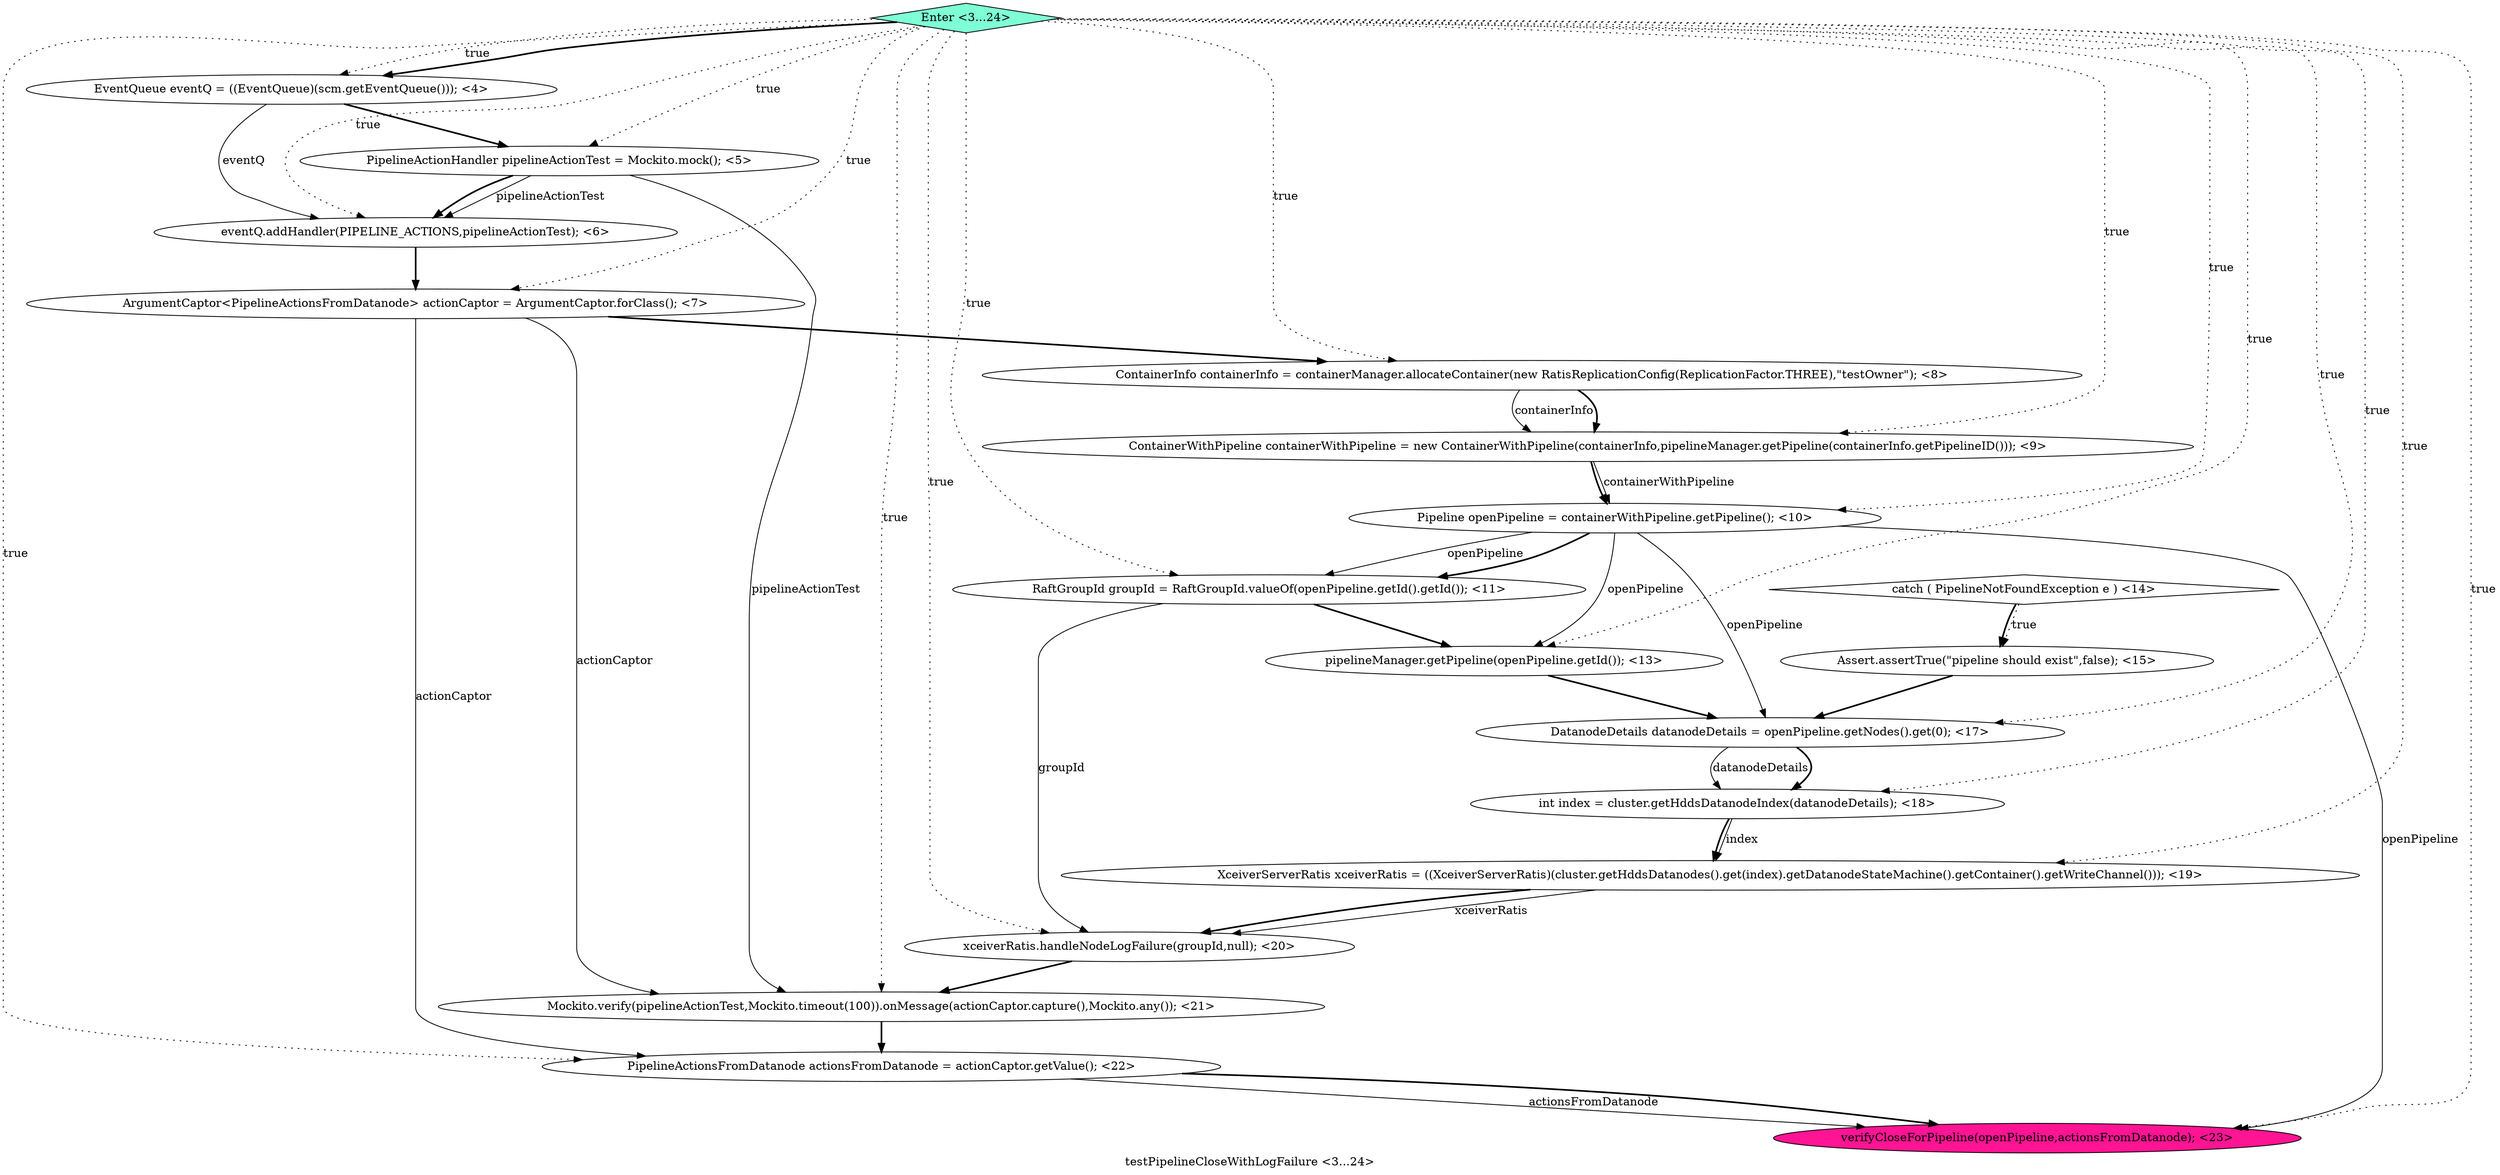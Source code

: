 digraph PDG {
label = "testPipelineCloseWithLogFailure <3...24>";
0.5 [style = filled, label = "ContainerWithPipeline containerWithPipeline = new ContainerWithPipeline(containerInfo,pipelineManager.getPipeline(containerInfo.getPipelineID())); <9>", fillcolor = white, shape = ellipse];
0.1 [style = filled, label = "PipelineActionHandler pipelineActionTest = Mockito.mock(); <5>", fillcolor = white, shape = ellipse];
0.14 [style = filled, label = "xceiverRatis.handleNodeLogFailure(groupId,null); <20>", fillcolor = white, shape = ellipse];
0.4 [style = filled, label = "ContainerInfo containerInfo = containerManager.allocateContainer(new RatisReplicationConfig(ReplicationFactor.THREE),\"testOwner\"); <8>", fillcolor = white, shape = ellipse];
0.0 [style = filled, label = "EventQueue eventQ = ((EventQueue)(scm.getEventQueue())); <4>", fillcolor = white, shape = ellipse];
0.9 [style = filled, label = "catch ( PipelineNotFoundException e ) <14>", fillcolor = white, shape = diamond];
0.17 [style = filled, label = "verifyCloseForPipeline(openPipeline,actionsFromDatanode); <23>", fillcolor = deeppink, shape = ellipse];
0.6 [style = filled, label = "Pipeline openPipeline = containerWithPipeline.getPipeline(); <10>", fillcolor = white, shape = ellipse];
0.18 [style = filled, label = "Enter <3...24>", fillcolor = aquamarine, shape = diamond];
0.8 [style = filled, label = "pipelineManager.getPipeline(openPipeline.getId()); <13>", fillcolor = white, shape = ellipse];
0.10 [style = filled, label = "Assert.assertTrue(\"pipeline should exist\",false); <15>", fillcolor = white, shape = ellipse];
0.3 [style = filled, label = "ArgumentCaptor<PipelineActionsFromDatanode> actionCaptor = ArgumentCaptor.forClass(); <7>", fillcolor = white, shape = ellipse];
0.11 [style = filled, label = "DatanodeDetails datanodeDetails = openPipeline.getNodes().get(0); <17>", fillcolor = white, shape = ellipse];
0.13 [style = filled, label = "XceiverServerRatis xceiverRatis = ((XceiverServerRatis)(cluster.getHddsDatanodes().get(index).getDatanodeStateMachine().getContainer().getWriteChannel())); <19>", fillcolor = white, shape = ellipse];
0.12 [style = filled, label = "int index = cluster.getHddsDatanodeIndex(datanodeDetails); <18>", fillcolor = white, shape = ellipse];
0.2 [style = filled, label = "eventQ.addHandler(PIPELINE_ACTIONS,pipelineActionTest); <6>", fillcolor = white, shape = ellipse];
0.7 [style = filled, label = "RaftGroupId groupId = RaftGroupId.valueOf(openPipeline.getId().getId()); <11>", fillcolor = white, shape = ellipse];
0.15 [style = filled, label = "Mockito.verify(pipelineActionTest,Mockito.timeout(100)).onMessage(actionCaptor.capture(),Mockito.any()); <21>", fillcolor = white, shape = ellipse];
0.16 [style = filled, label = "PipelineActionsFromDatanode actionsFromDatanode = actionCaptor.getValue(); <22>", fillcolor = white, shape = ellipse];
0.0 -> 0.1 [style = bold, label=""];
0.0 -> 0.2 [style = solid, label="eventQ"];
0.1 -> 0.2 [style = solid, label="pipelineActionTest"];
0.1 -> 0.2 [style = bold, label=""];
0.1 -> 0.15 [style = solid, label="pipelineActionTest"];
0.2 -> 0.3 [style = bold, label=""];
0.3 -> 0.4 [style = bold, label=""];
0.3 -> 0.15 [style = solid, label="actionCaptor"];
0.3 -> 0.16 [style = solid, label="actionCaptor"];
0.4 -> 0.5 [style = solid, label="containerInfo"];
0.4 -> 0.5 [style = bold, label=""];
0.5 -> 0.6 [style = solid, label="containerWithPipeline"];
0.5 -> 0.6 [style = bold, label=""];
0.6 -> 0.7 [style = solid, label="openPipeline"];
0.6 -> 0.7 [style = bold, label=""];
0.6 -> 0.8 [style = solid, label="openPipeline"];
0.6 -> 0.11 [style = solid, label="openPipeline"];
0.6 -> 0.17 [style = solid, label="openPipeline"];
0.7 -> 0.8 [style = bold, label=""];
0.7 -> 0.14 [style = solid, label="groupId"];
0.8 -> 0.11 [style = bold, label=""];
0.9 -> 0.10 [style = dotted, label="true"];
0.9 -> 0.10 [style = bold, label=""];
0.10 -> 0.11 [style = bold, label=""];
0.11 -> 0.12 [style = solid, label="datanodeDetails"];
0.11 -> 0.12 [style = bold, label=""];
0.12 -> 0.13 [style = solid, label="index"];
0.12 -> 0.13 [style = bold, label=""];
0.13 -> 0.14 [style = solid, label="xceiverRatis"];
0.13 -> 0.14 [style = bold, label=""];
0.14 -> 0.15 [style = bold, label=""];
0.15 -> 0.16 [style = bold, label=""];
0.16 -> 0.17 [style = solid, label="actionsFromDatanode"];
0.16 -> 0.17 [style = bold, label=""];
0.18 -> 0.0 [style = dotted, label="true"];
0.18 -> 0.0 [style = bold, label=""];
0.18 -> 0.1 [style = dotted, label="true"];
0.18 -> 0.2 [style = dotted, label="true"];
0.18 -> 0.3 [style = dotted, label="true"];
0.18 -> 0.4 [style = dotted, label="true"];
0.18 -> 0.5 [style = dotted, label="true"];
0.18 -> 0.6 [style = dotted, label="true"];
0.18 -> 0.7 [style = dotted, label="true"];
0.18 -> 0.8 [style = dotted, label="true"];
0.18 -> 0.11 [style = dotted, label="true"];
0.18 -> 0.12 [style = dotted, label="true"];
0.18 -> 0.13 [style = dotted, label="true"];
0.18 -> 0.14 [style = dotted, label="true"];
0.18 -> 0.15 [style = dotted, label="true"];
0.18 -> 0.16 [style = dotted, label="true"];
0.18 -> 0.17 [style = dotted, label="true"];
}
